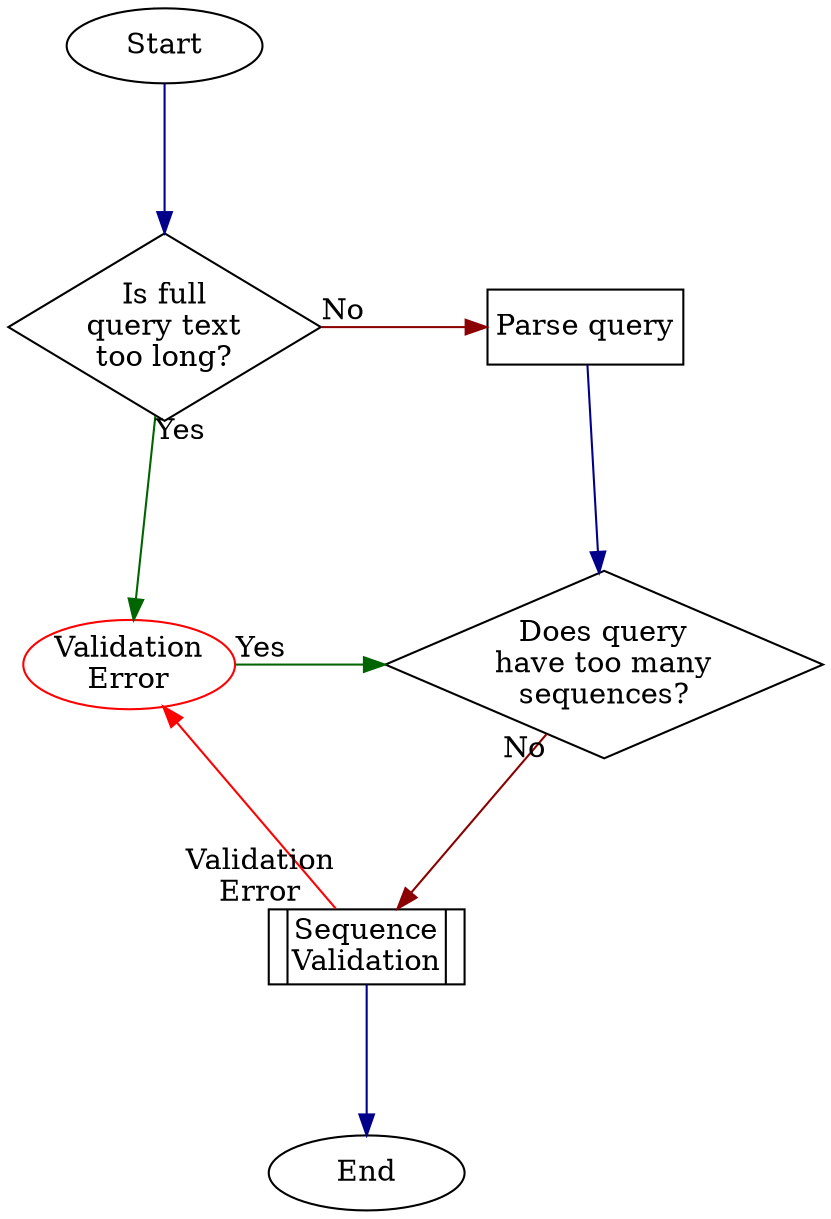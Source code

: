 digraph {
  graph [nodesep=1, ranksep=1, splines=line]
  node  [margin=0, width=1.3]
  edge  [color=darkblue]


  //
  // Nodes
  //

  // Boundaries
  {
    node [shape=oval]

    Start
    End
    Error [label="Validation\nError", color=red]
  }

  // Decisions
  {
    node [shape=diamond]

    IsTextTooLong      [label="Is full\nquery text\ntoo long?"]
    IsTooManySequences [label="Does query\nhave too many\nsequences?"]
  }

  // Internal processes
  {
    node [shape=rect]

    ParseQuery [label="Parse query"]
  }

  // Predefined Processes
  {
    node [shape=record]

    ValidateSeqs [label="|Sequence\nValidation|"]
  }

  //
  // Edges
  //

  Start              -> IsTextTooLong

  IsTextTooLong      -> Error              [taillabel="Yes", color=darkgreen]
  IsTextTooLong      -> ParseQuery         [taillabel="No", color=darkred]

  ParseQuery         -> IsTooManySequences

  Error              -> IsTooManySequences [taillabel="Yes", color=darkgreen]
  IsTooManySequences -> ValidateSeqs       [taillabel="No", color=darkred]

  ValidateSeqs       -> Error              [taillabel="Validation\nError", color=red]
  ValidateSeqs       -> End



  //
  // Formatting
  //

  {
    graph [rank=same]

    IsTextTooLong
    ParseQuery
  }

  {
    graph [rank=same]

    Error
    IsTooManySequences
  }

}